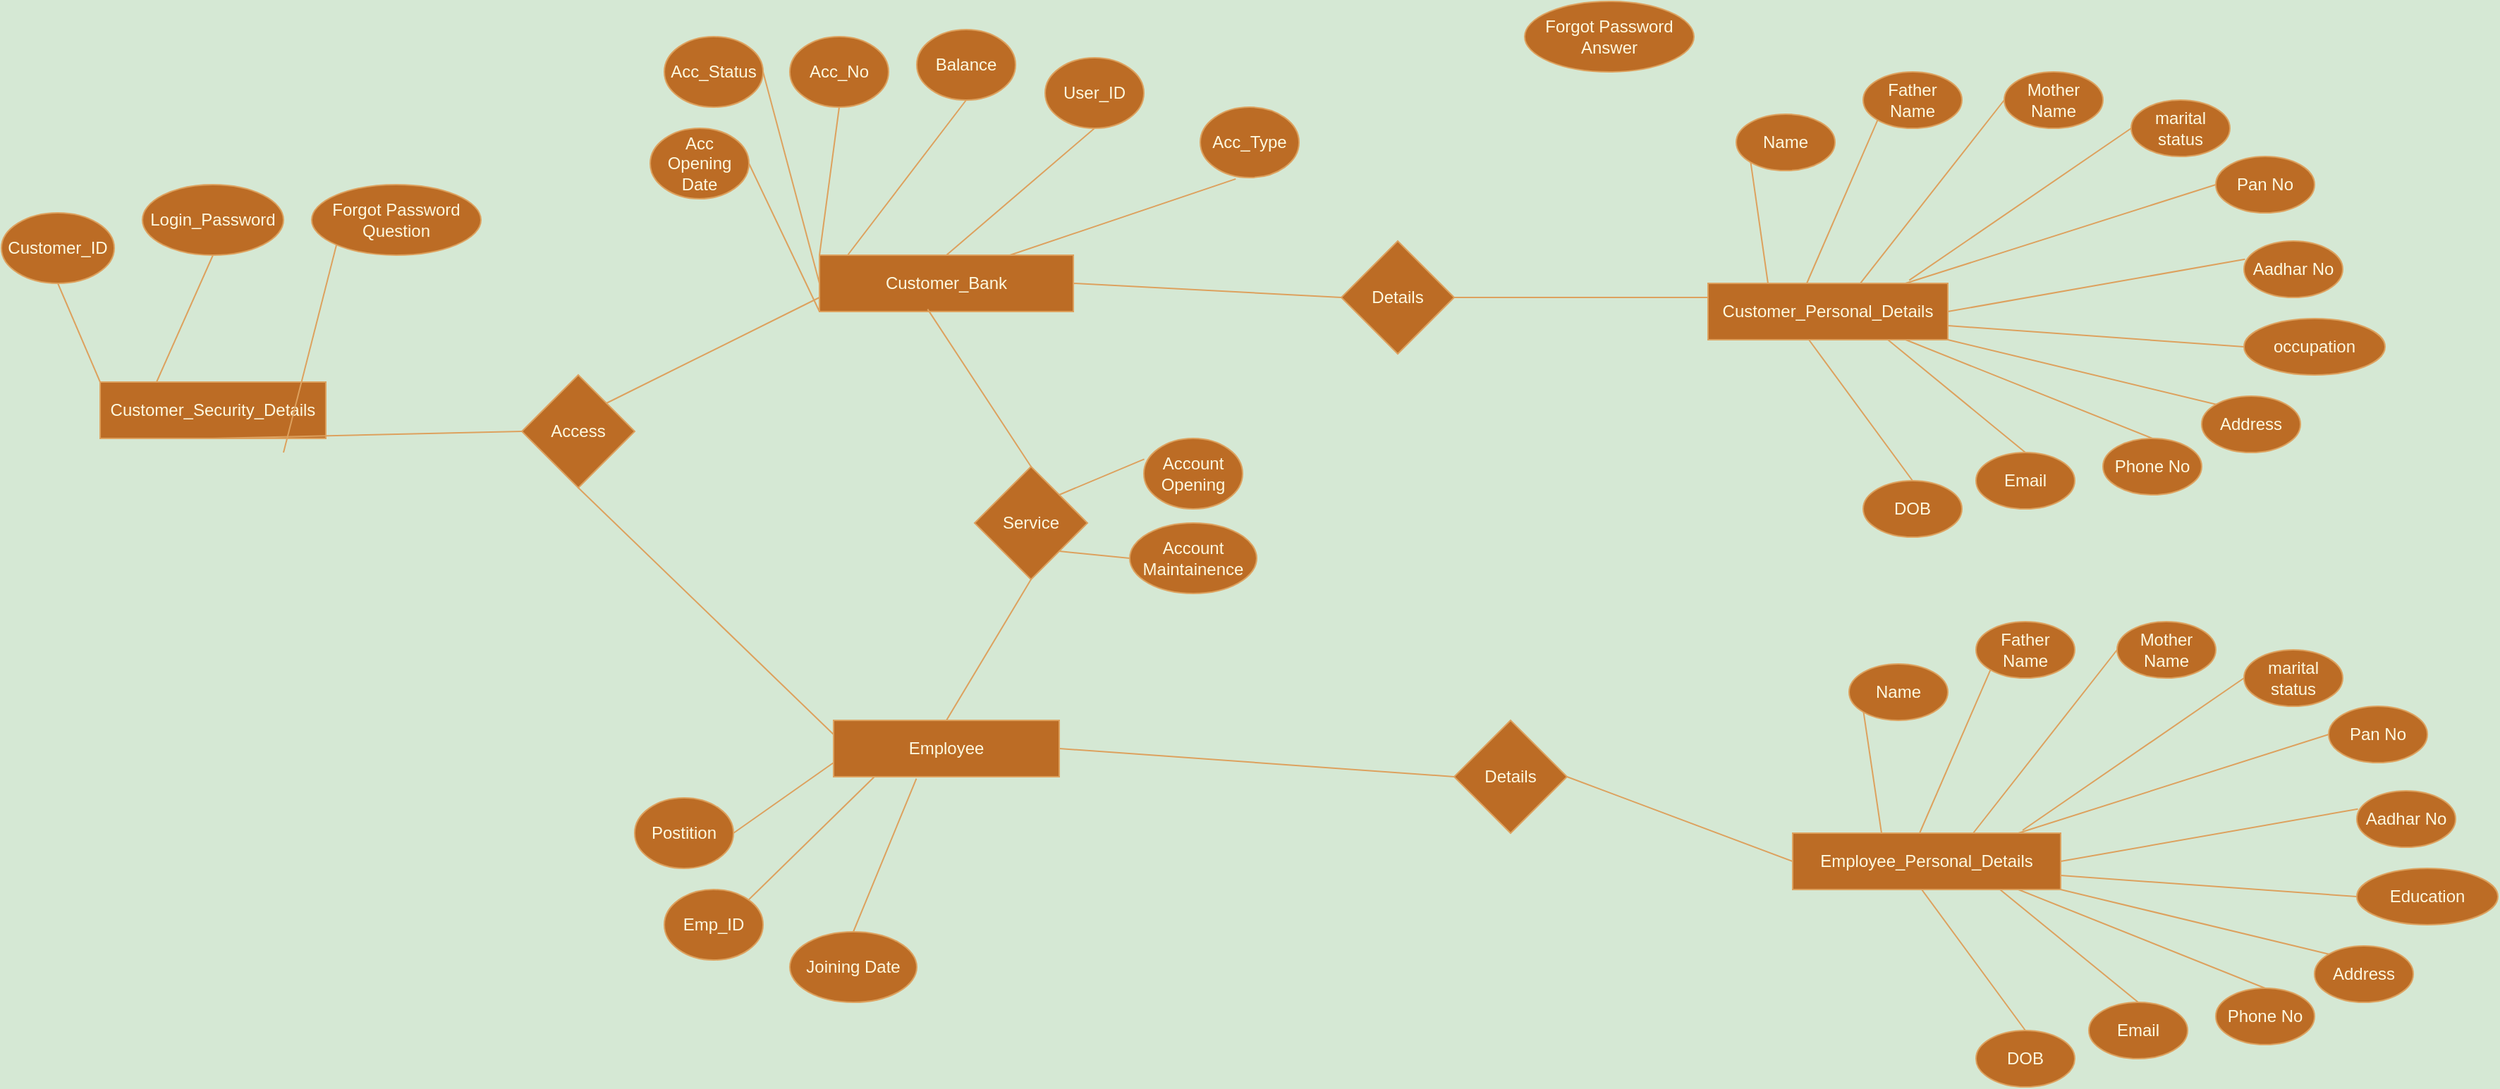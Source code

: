 <mxfile version="27.0.9">
  <diagram name="Page-1" id="sn6DJlkJc5EVumjyPLRW">
    <mxGraphModel dx="2912" dy="1084" grid="1" gridSize="10" guides="1" tooltips="1" connect="1" arrows="1" fold="1" page="1" pageScale="1" pageWidth="850" pageHeight="1100" background="#D5E8D4" math="0" shadow="0">
      <root>
        <mxCell id="0" />
        <mxCell id="1" parent="0" />
        <mxCell id="ZoZdUlyOZkNPBXaQTwTG-1" value="Customer_Bank" style="rounded=0;whiteSpace=wrap;html=1;fontSize=12;fillColor=#BC6C25;strokeColor=#DDA15E;labelBackgroundColor=none;fontColor=#FEFAE0;" parent="1" vertex="1">
          <mxGeometry x="60" y="360" width="180" height="40" as="geometry" />
        </mxCell>
        <mxCell id="ZoZdUlyOZkNPBXaQTwTG-2" value="Customer_Personal_Details" style="rounded=0;whiteSpace=wrap;html=1;fontSize=12;fillColor=#BC6C25;strokeColor=#DDA15E;labelBackgroundColor=none;fontColor=#FEFAE0;" parent="1" vertex="1">
          <mxGeometry x="690" y="380" width="170" height="40" as="geometry" />
        </mxCell>
        <mxCell id="ZoZdUlyOZkNPBXaQTwTG-3" value="Employee" style="rounded=0;whiteSpace=wrap;html=1;fontSize=12;fillColor=#BC6C25;strokeColor=#DDA15E;labelBackgroundColor=none;fontColor=#FEFAE0;" parent="1" vertex="1">
          <mxGeometry x="70" y="690" width="160" height="40" as="geometry" />
        </mxCell>
        <mxCell id="ZoZdUlyOZkNPBXaQTwTG-4" value="Employee_Personal_Details" style="rounded=0;whiteSpace=wrap;html=1;fontSize=12;fillColor=#BC6C25;strokeColor=#DDA15E;labelBackgroundColor=none;fontColor=#FEFAE0;" parent="1" vertex="1">
          <mxGeometry x="750" y="770" width="190" height="40" as="geometry" />
        </mxCell>
        <mxCell id="MGR4saQOaBrWju6GWBrJ-1" style="edgeStyle=orthogonalEdgeStyle;rounded=0;orthogonalLoop=1;jettySize=auto;html=1;exitX=0.5;exitY=1;exitDx=0;exitDy=0;fontSize=12;fillColor=#BC6C25;strokeColor=#DDA15E;labelBackgroundColor=none;fontColor=default;" parent="1" source="ZoZdUlyOZkNPBXaQTwTG-2" target="ZoZdUlyOZkNPBXaQTwTG-2" edge="1">
          <mxGeometry relative="1" as="geometry" />
        </mxCell>
        <mxCell id="MGR4saQOaBrWju6GWBrJ-2" value="Customer_Security_Details" style="rounded=0;whiteSpace=wrap;html=1;fontSize=12;fillColor=#BC6C25;strokeColor=#DDA15E;labelBackgroundColor=none;fontColor=#FEFAE0;" parent="1" vertex="1">
          <mxGeometry x="-450" y="450" width="160" height="40" as="geometry" />
        </mxCell>
        <mxCell id="MGR4saQOaBrWju6GWBrJ-4" value="Acc_No" style="ellipse;whiteSpace=wrap;html=1;fontSize=12;fillColor=#BC6C25;strokeColor=#DDA15E;labelBackgroundColor=none;fontColor=#FEFAE0;" parent="1" vertex="1">
          <mxGeometry x="39" y="205" width="70" height="50" as="geometry" />
        </mxCell>
        <mxCell id="MGR4saQOaBrWju6GWBrJ-5" value="Balance" style="ellipse;whiteSpace=wrap;html=1;fontSize=12;fillColor=#BC6C25;strokeColor=#DDA15E;labelBackgroundColor=none;fontColor=#FEFAE0;" parent="1" vertex="1">
          <mxGeometry x="129" y="200" width="70" height="50" as="geometry" />
        </mxCell>
        <mxCell id="MGR4saQOaBrWju6GWBrJ-6" value="" style="endArrow=none;html=1;rounded=0;entryX=0.5;entryY=1;entryDx=0;entryDy=0;exitX=0;exitY=0;exitDx=0;exitDy=0;fontSize=12;fillColor=#BC6C25;strokeColor=#DDA15E;labelBackgroundColor=none;fontColor=default;" parent="1" source="ZoZdUlyOZkNPBXaQTwTG-1" target="MGR4saQOaBrWju6GWBrJ-4" edge="1">
          <mxGeometry width="50" height="50" relative="1" as="geometry">
            <mxPoint x="-30" y="380" as="sourcePoint" />
            <mxPoint x="20" y="330" as="targetPoint" />
          </mxGeometry>
        </mxCell>
        <mxCell id="MGR4saQOaBrWju6GWBrJ-7" value="" style="endArrow=none;html=1;rounded=0;entryX=0.5;entryY=1;entryDx=0;entryDy=0;exitX=0.111;exitY=0;exitDx=0;exitDy=0;exitPerimeter=0;fontSize=12;fillColor=#BC6C25;strokeColor=#DDA15E;labelBackgroundColor=none;fontColor=default;" parent="1" source="ZoZdUlyOZkNPBXaQTwTG-1" target="MGR4saQOaBrWju6GWBrJ-5" edge="1">
          <mxGeometry width="50" height="50" relative="1" as="geometry">
            <mxPoint x="40" y="340" as="sourcePoint" />
            <mxPoint x="100" y="300" as="targetPoint" />
          </mxGeometry>
        </mxCell>
        <mxCell id="MGR4saQOaBrWju6GWBrJ-8" value="Customer_ID" style="ellipse;whiteSpace=wrap;html=1;fontSize=12;fillColor=#BC6C25;strokeColor=#DDA15E;labelBackgroundColor=none;fontColor=#FEFAE0;" parent="1" vertex="1">
          <mxGeometry x="-520" y="330" width="80" height="50" as="geometry" />
        </mxCell>
        <mxCell id="MGR4saQOaBrWju6GWBrJ-9" value="Login_Password" style="ellipse;whiteSpace=wrap;html=1;fontSize=12;fillColor=#BC6C25;strokeColor=#DDA15E;labelBackgroundColor=none;fontColor=#FEFAE0;" parent="1" vertex="1">
          <mxGeometry x="-420" y="310" width="100" height="50" as="geometry" />
        </mxCell>
        <mxCell id="MGR4saQOaBrWju6GWBrJ-10" value="" style="endArrow=none;html=1;rounded=0;entryX=0.5;entryY=1;entryDx=0;entryDy=0;exitX=0;exitY=0;exitDx=0;exitDy=0;fontSize=12;fillColor=#BC6C25;strokeColor=#DDA15E;labelBackgroundColor=none;fontColor=default;" parent="1" source="MGR4saQOaBrWju6GWBrJ-2" target="MGR4saQOaBrWju6GWBrJ-8" edge="1">
          <mxGeometry width="50" height="50" relative="1" as="geometry">
            <mxPoint x="-380" y="480" as="sourcePoint" />
            <mxPoint x="-330" y="430" as="targetPoint" />
          </mxGeometry>
        </mxCell>
        <mxCell id="MGR4saQOaBrWju6GWBrJ-11" value="" style="endArrow=none;html=1;rounded=0;entryX=0.5;entryY=1;entryDx=0;entryDy=0;exitX=0.25;exitY=0;exitDx=0;exitDy=0;fontSize=12;fillColor=#BC6C25;strokeColor=#DDA15E;labelBackgroundColor=none;fontColor=default;" parent="1" source="MGR4saQOaBrWju6GWBrJ-2" target="MGR4saQOaBrWju6GWBrJ-9" edge="1">
          <mxGeometry width="50" height="50" relative="1" as="geometry">
            <mxPoint x="-260" y="420" as="sourcePoint" />
            <mxPoint x="-325" y="400" as="targetPoint" />
          </mxGeometry>
        </mxCell>
        <mxCell id="MGR4saQOaBrWju6GWBrJ-12" value="Name" style="ellipse;whiteSpace=wrap;html=1;fontSize=12;fillColor=#BC6C25;strokeColor=#DDA15E;labelBackgroundColor=none;fontColor=#FEFAE0;" parent="1" vertex="1">
          <mxGeometry x="710" y="260" width="70" height="40" as="geometry" />
        </mxCell>
        <mxCell id="MGR4saQOaBrWju6GWBrJ-13" value="Father Name" style="ellipse;whiteSpace=wrap;html=1;fontSize=12;fillColor=#BC6C25;strokeColor=#DDA15E;labelBackgroundColor=none;fontColor=#FEFAE0;" parent="1" vertex="1">
          <mxGeometry x="800" y="230" width="70" height="40" as="geometry" />
        </mxCell>
        <mxCell id="MGR4saQOaBrWju6GWBrJ-14" value="Mother Name" style="ellipse;whiteSpace=wrap;html=1;fontSize=12;fillColor=#BC6C25;strokeColor=#DDA15E;labelBackgroundColor=none;fontColor=#FEFAE0;" parent="1" vertex="1">
          <mxGeometry x="900" y="230" width="70" height="40" as="geometry" />
        </mxCell>
        <mxCell id="MGR4saQOaBrWju6GWBrJ-15" value="Pan No" style="ellipse;whiteSpace=wrap;html=1;fontSize=12;fillColor=#BC6C25;strokeColor=#DDA15E;labelBackgroundColor=none;fontColor=#FEFAE0;" parent="1" vertex="1">
          <mxGeometry x="1050" y="290" width="70" height="40" as="geometry" />
        </mxCell>
        <mxCell id="MGR4saQOaBrWju6GWBrJ-16" value="Aadhar No" style="ellipse;whiteSpace=wrap;html=1;fontSize=12;fillColor=#BC6C25;strokeColor=#DDA15E;labelBackgroundColor=none;fontColor=#FEFAE0;" parent="1" vertex="1">
          <mxGeometry x="1070" y="350" width="70" height="40" as="geometry" />
        </mxCell>
        <mxCell id="MGR4saQOaBrWju6GWBrJ-17" value="Phone No" style="ellipse;whiteSpace=wrap;html=1;fontSize=12;fillColor=#BC6C25;strokeColor=#DDA15E;labelBackgroundColor=none;fontColor=#FEFAE0;" parent="1" vertex="1">
          <mxGeometry x="970" y="490" width="70" height="40" as="geometry" />
        </mxCell>
        <mxCell id="MGR4saQOaBrWju6GWBrJ-18" value="Forgot Password Question" style="ellipse;whiteSpace=wrap;html=1;fontSize=12;fillColor=#BC6C25;strokeColor=#DDA15E;labelBackgroundColor=none;fontColor=#FEFAE0;" parent="1" vertex="1">
          <mxGeometry x="-300" y="310" width="120" height="50" as="geometry" />
        </mxCell>
        <mxCell id="MGR4saQOaBrWju6GWBrJ-19" value="Forgot Password Answer" style="ellipse;whiteSpace=wrap;html=1;fontSize=12;fillColor=#BC6C25;strokeColor=#DDA15E;labelBackgroundColor=none;fontColor=#FEFAE0;" parent="1" vertex="1">
          <mxGeometry x="560" y="180" width="120" height="50" as="geometry" />
        </mxCell>
        <mxCell id="MGR4saQOaBrWju6GWBrJ-20" value="" style="endArrow=none;html=1;rounded=0;entryX=0;entryY=1;entryDx=0;entryDy=0;fontSize=12;fillColor=#BC6C25;strokeColor=#DDA15E;labelBackgroundColor=none;fontColor=default;" parent="1" target="MGR4saQOaBrWju6GWBrJ-18" edge="1">
          <mxGeometry width="50" height="50" relative="1" as="geometry">
            <mxPoint x="-320" y="500" as="sourcePoint" />
            <mxPoint x="-220" y="510" as="targetPoint" />
          </mxGeometry>
        </mxCell>
        <mxCell id="MGR4saQOaBrWju6GWBrJ-21" value="" style="endArrow=none;html=1;rounded=0;fontSize=12;fillColor=#BC6C25;strokeColor=#DDA15E;labelBackgroundColor=none;fontColor=default;exitX=1;exitY=0;exitDx=0;exitDy=0;" parent="1" source="MGR4saQOaBrWju6GWBrJ-104" edge="1">
          <mxGeometry width="50" height="50" relative="1" as="geometry">
            <mxPoint x="-130" y="440" as="sourcePoint" />
            <mxPoint x="60" y="390" as="targetPoint" />
          </mxGeometry>
        </mxCell>
        <mxCell id="MGR4saQOaBrWju6GWBrJ-22" value="Email" style="ellipse;whiteSpace=wrap;html=1;fontSize=12;fillColor=#BC6C25;strokeColor=#DDA15E;labelBackgroundColor=none;fontColor=#FEFAE0;" parent="1" vertex="1">
          <mxGeometry x="880" y="500" width="70" height="40" as="geometry" />
        </mxCell>
        <mxCell id="MGR4saQOaBrWju6GWBrJ-23" value="DOB" style="ellipse;whiteSpace=wrap;html=1;fontSize=12;fillColor=#BC6C25;strokeColor=#DDA15E;labelBackgroundColor=none;fontColor=#FEFAE0;" parent="1" vertex="1">
          <mxGeometry x="800" y="520" width="70" height="40" as="geometry" />
        </mxCell>
        <mxCell id="MGR4saQOaBrWju6GWBrJ-24" value="User_ID" style="ellipse;whiteSpace=wrap;html=1;fontSize=12;fillColor=#BC6C25;strokeColor=#DDA15E;labelBackgroundColor=none;fontColor=#FEFAE0;" parent="1" vertex="1">
          <mxGeometry x="220" y="220" width="70" height="50" as="geometry" />
        </mxCell>
        <mxCell id="MGR4saQOaBrWju6GWBrJ-25" value="" style="endArrow=none;html=1;rounded=0;exitX=0.5;exitY=0;exitDx=0;exitDy=0;exitPerimeter=0;entryX=0.5;entryY=1;entryDx=0;entryDy=0;fontSize=12;fillColor=#BC6C25;strokeColor=#DDA15E;labelBackgroundColor=none;fontColor=default;" parent="1" source="ZoZdUlyOZkNPBXaQTwTG-1" target="MGR4saQOaBrWju6GWBrJ-24" edge="1">
          <mxGeometry width="50" height="50" relative="1" as="geometry">
            <mxPoint x="160" y="350" as="sourcePoint" />
            <mxPoint x="210" y="300" as="targetPoint" />
          </mxGeometry>
        </mxCell>
        <mxCell id="MGR4saQOaBrWju6GWBrJ-26" value="Acc_Type" style="ellipse;whiteSpace=wrap;html=1;fontSize=12;fillColor=#BC6C25;strokeColor=#DDA15E;labelBackgroundColor=none;fontColor=#FEFAE0;" parent="1" vertex="1">
          <mxGeometry x="330" y="255" width="70" height="50" as="geometry" />
        </mxCell>
        <mxCell id="MGR4saQOaBrWju6GWBrJ-27" value="Address" style="ellipse;whiteSpace=wrap;html=1;fontSize=12;fillColor=#BC6C25;strokeColor=#DDA15E;labelBackgroundColor=none;fontColor=#FEFAE0;" parent="1" vertex="1">
          <mxGeometry x="1040" y="460" width="70" height="40" as="geometry" />
        </mxCell>
        <mxCell id="MGR4saQOaBrWju6GWBrJ-29" value="Acc_Status" style="ellipse;whiteSpace=wrap;html=1;fontSize=12;fillColor=#BC6C25;strokeColor=#DDA15E;labelBackgroundColor=none;fontColor=#FEFAE0;" parent="1" vertex="1">
          <mxGeometry x="-50" y="205" width="70" height="50" as="geometry" />
        </mxCell>
        <mxCell id="MGR4saQOaBrWju6GWBrJ-30" value="Acc Opening Date" style="ellipse;whiteSpace=wrap;html=1;fontSize=12;fillColor=#BC6C25;strokeColor=#DDA15E;labelBackgroundColor=none;fontColor=#FEFAE0;" parent="1" vertex="1">
          <mxGeometry x="-60" y="270" width="70" height="50" as="geometry" />
        </mxCell>
        <mxCell id="MGR4saQOaBrWju6GWBrJ-31" value="" style="endArrow=none;html=1;rounded=0;entryX=1;entryY=0.5;entryDx=0;entryDy=0;exitX=0;exitY=0.5;exitDx=0;exitDy=0;fontSize=12;fillColor=#BC6C25;strokeColor=#DDA15E;labelBackgroundColor=none;fontColor=default;" parent="1" source="ZoZdUlyOZkNPBXaQTwTG-1" target="MGR4saQOaBrWju6GWBrJ-29" edge="1">
          <mxGeometry width="50" height="50" relative="1" as="geometry">
            <mxPoint x="50" y="470" as="sourcePoint" />
            <mxPoint x="100" y="420" as="targetPoint" />
          </mxGeometry>
        </mxCell>
        <mxCell id="MGR4saQOaBrWju6GWBrJ-32" value="" style="endArrow=none;html=1;rounded=0;exitX=0;exitY=1;exitDx=0;exitDy=0;entryX=1;entryY=0.5;entryDx=0;entryDy=0;fontSize=12;fillColor=#BC6C25;strokeColor=#DDA15E;labelBackgroundColor=none;fontColor=default;" parent="1" source="ZoZdUlyOZkNPBXaQTwTG-1" target="MGR4saQOaBrWju6GWBrJ-30" edge="1">
          <mxGeometry width="50" height="50" relative="1" as="geometry">
            <mxPoint x="70" y="390" as="sourcePoint" />
            <mxPoint x="60" y="455" as="targetPoint" />
          </mxGeometry>
        </mxCell>
        <mxCell id="MGR4saQOaBrWju6GWBrJ-33" value="" style="endArrow=none;html=1;rounded=0;exitX=0.359;exitY=1.019;exitDx=0;exitDy=0;entryX=0.75;entryY=0;entryDx=0;entryDy=0;exitPerimeter=0;fontSize=12;fillColor=#BC6C25;strokeColor=#DDA15E;labelBackgroundColor=none;fontColor=default;" parent="1" source="MGR4saQOaBrWju6GWBrJ-26" target="ZoZdUlyOZkNPBXaQTwTG-1" edge="1">
          <mxGeometry width="50" height="50" relative="1" as="geometry">
            <mxPoint x="290" y="315" as="sourcePoint" />
            <mxPoint x="250" y="370" as="targetPoint" />
          </mxGeometry>
        </mxCell>
        <mxCell id="MGR4saQOaBrWju6GWBrJ-42" value="" style="endArrow=none;html=1;rounded=0;entryX=0;entryY=1;entryDx=0;entryDy=0;exitX=0.25;exitY=0;exitDx=0;exitDy=0;fontSize=12;fillColor=#BC6C25;strokeColor=#DDA15E;labelBackgroundColor=none;fontColor=default;" parent="1" source="ZoZdUlyOZkNPBXaQTwTG-2" target="MGR4saQOaBrWju6GWBrJ-12" edge="1">
          <mxGeometry width="50" height="50" relative="1" as="geometry">
            <mxPoint x="580" y="390" as="sourcePoint" />
            <mxPoint x="630" y="340" as="targetPoint" />
          </mxGeometry>
        </mxCell>
        <mxCell id="MGR4saQOaBrWju6GWBrJ-43" value="" style="endArrow=none;html=1;rounded=0;entryX=0;entryY=1;entryDx=0;entryDy=0;fontSize=12;fillColor=#BC6C25;strokeColor=#DDA15E;labelBackgroundColor=none;fontColor=default;" parent="1" target="MGR4saQOaBrWju6GWBrJ-13" edge="1">
          <mxGeometry width="50" height="50" relative="1" as="geometry">
            <mxPoint x="760" y="380" as="sourcePoint" />
            <mxPoint x="791" y="304" as="targetPoint" />
          </mxGeometry>
        </mxCell>
        <mxCell id="MGR4saQOaBrWju6GWBrJ-44" value="" style="endArrow=none;html=1;rounded=0;entryX=0;entryY=0.5;entryDx=0;entryDy=0;exitX=0.636;exitY=-0.006;exitDx=0;exitDy=0;exitPerimeter=0;fontSize=12;fillColor=#BC6C25;strokeColor=#DDA15E;labelBackgroundColor=none;fontColor=default;" parent="1" source="ZoZdUlyOZkNPBXaQTwTG-2" target="MGR4saQOaBrWju6GWBrJ-14" edge="1">
          <mxGeometry width="50" height="50" relative="1" as="geometry">
            <mxPoint x="820" y="360" as="sourcePoint" />
            <mxPoint x="871" y="294" as="targetPoint" />
          </mxGeometry>
        </mxCell>
        <mxCell id="MGR4saQOaBrWju6GWBrJ-45" value="" style="endArrow=none;html=1;rounded=0;entryX=0;entryY=0.5;entryDx=0;entryDy=0;fontSize=12;fillColor=#BC6C25;strokeColor=#DDA15E;labelBackgroundColor=none;fontColor=default;" parent="1" target="MGR4saQOaBrWju6GWBrJ-15" edge="1">
          <mxGeometry width="50" height="50" relative="1" as="geometry">
            <mxPoint x="830" y="380" as="sourcePoint" />
            <mxPoint x="940" y="300" as="targetPoint" />
          </mxGeometry>
        </mxCell>
        <mxCell id="MGR4saQOaBrWju6GWBrJ-46" value="" style="endArrow=none;html=1;rounded=0;entryX=0.011;entryY=0.322;entryDx=0;entryDy=0;entryPerimeter=0;exitX=1;exitY=0.5;exitDx=0;exitDy=0;fontSize=12;fillColor=#BC6C25;strokeColor=#DDA15E;labelBackgroundColor=none;fontColor=default;" parent="1" source="ZoZdUlyOZkNPBXaQTwTG-2" target="MGR4saQOaBrWju6GWBrJ-16" edge="1">
          <mxGeometry width="50" height="50" relative="1" as="geometry">
            <mxPoint x="840" y="390" as="sourcePoint" />
            <mxPoint x="990" y="360" as="targetPoint" />
          </mxGeometry>
        </mxCell>
        <mxCell id="MGR4saQOaBrWju6GWBrJ-47" value="" style="endArrow=none;html=1;rounded=0;entryX=0;entryY=0;entryDx=0;entryDy=0;exitX=1;exitY=1;exitDx=0;exitDy=0;fontSize=12;fillColor=#BC6C25;strokeColor=#DDA15E;labelBackgroundColor=none;fontColor=default;" parent="1" source="ZoZdUlyOZkNPBXaQTwTG-2" target="MGR4saQOaBrWju6GWBrJ-27" edge="1">
          <mxGeometry width="50" height="50" relative="1" as="geometry">
            <mxPoint x="870" y="410" as="sourcePoint" />
            <mxPoint x="1001" y="423" as="targetPoint" />
          </mxGeometry>
        </mxCell>
        <mxCell id="MGR4saQOaBrWju6GWBrJ-48" value="" style="endArrow=none;html=1;rounded=0;entryX=0.5;entryY=0;entryDx=0;entryDy=0;exitX=0.824;exitY=1;exitDx=0;exitDy=0;exitPerimeter=0;fontSize=12;fillColor=#BC6C25;strokeColor=#DDA15E;labelBackgroundColor=none;fontColor=default;" parent="1" source="ZoZdUlyOZkNPBXaQTwTG-2" target="MGR4saQOaBrWju6GWBrJ-17" edge="1">
          <mxGeometry width="50" height="50" relative="1" as="geometry">
            <mxPoint x="870" y="430" as="sourcePoint" />
            <mxPoint x="991" y="476" as="targetPoint" />
          </mxGeometry>
        </mxCell>
        <mxCell id="MGR4saQOaBrWju6GWBrJ-49" value="" style="endArrow=none;html=1;rounded=0;entryX=0.5;entryY=0;entryDx=0;entryDy=0;exitX=0.75;exitY=1;exitDx=0;exitDy=0;fontSize=12;fillColor=#BC6C25;strokeColor=#DDA15E;labelBackgroundColor=none;fontColor=default;" parent="1" source="ZoZdUlyOZkNPBXaQTwTG-2" target="MGR4saQOaBrWju6GWBrJ-22" edge="1">
          <mxGeometry width="50" height="50" relative="1" as="geometry">
            <mxPoint x="840" y="430" as="sourcePoint" />
            <mxPoint x="925" y="490" as="targetPoint" />
          </mxGeometry>
        </mxCell>
        <mxCell id="MGR4saQOaBrWju6GWBrJ-50" value="" style="endArrow=none;html=1;rounded=0;entryX=0.5;entryY=0;entryDx=0;entryDy=0;exitX=0.75;exitY=1;exitDx=0;exitDy=0;fontSize=12;fillColor=#BC6C25;strokeColor=#DDA15E;labelBackgroundColor=none;fontColor=default;" parent="1" target="MGR4saQOaBrWju6GWBrJ-23" edge="1">
          <mxGeometry width="50" height="50" relative="1" as="geometry">
            <mxPoint x="761.5" y="420" as="sourcePoint" />
            <mxPoint x="768.5" y="480" as="targetPoint" />
          </mxGeometry>
        </mxCell>
        <mxCell id="MGR4saQOaBrWju6GWBrJ-51" value="marital status" style="ellipse;whiteSpace=wrap;html=1;fontSize=12;fillColor=#BC6C25;strokeColor=#DDA15E;labelBackgroundColor=none;fontColor=#FEFAE0;" parent="1" vertex="1">
          <mxGeometry x="990" y="250" width="70" height="40" as="geometry" />
        </mxCell>
        <mxCell id="MGR4saQOaBrWju6GWBrJ-52" value="" style="endArrow=none;html=1;rounded=0;entryX=0;entryY=0.5;entryDx=0;entryDy=0;exitX=0.839;exitY=-0.054;exitDx=0;exitDy=0;exitPerimeter=0;fontSize=12;fillColor=#BC6C25;strokeColor=#DDA15E;labelBackgroundColor=none;fontColor=default;" parent="1" source="ZoZdUlyOZkNPBXaQTwTG-2" target="MGR4saQOaBrWju6GWBrJ-51" edge="1">
          <mxGeometry width="50" height="50" relative="1" as="geometry">
            <mxPoint x="808" y="390" as="sourcePoint" />
            <mxPoint x="880" y="310" as="targetPoint" />
          </mxGeometry>
        </mxCell>
        <mxCell id="MGR4saQOaBrWju6GWBrJ-53" value="occupation" style="ellipse;whiteSpace=wrap;html=1;fontSize=12;fillColor=#BC6C25;strokeColor=#DDA15E;labelBackgroundColor=none;fontColor=#FEFAE0;" parent="1" vertex="1">
          <mxGeometry x="1070" y="405" width="100" height="40" as="geometry" />
        </mxCell>
        <mxCell id="MGR4saQOaBrWju6GWBrJ-54" value="" style="endArrow=none;html=1;rounded=0;exitX=0;exitY=0.5;exitDx=0;exitDy=0;entryX=1;entryY=0.75;entryDx=0;entryDy=0;fontSize=12;fillColor=#BC6C25;strokeColor=#DDA15E;labelBackgroundColor=none;fontColor=default;" parent="1" source="MGR4saQOaBrWju6GWBrJ-53" target="ZoZdUlyOZkNPBXaQTwTG-2" edge="1">
          <mxGeometry width="50" height="50" relative="1" as="geometry">
            <mxPoint x="770" y="420" as="sourcePoint" />
            <mxPoint x="820" y="370" as="targetPoint" />
          </mxGeometry>
        </mxCell>
        <mxCell id="MGR4saQOaBrWju6GWBrJ-59" style="edgeStyle=orthogonalEdgeStyle;rounded=0;orthogonalLoop=1;jettySize=auto;html=1;exitX=0.5;exitY=1;exitDx=0;exitDy=0;fontSize=12;fillColor=#BC6C25;strokeColor=#DDA15E;labelBackgroundColor=none;fontColor=default;" parent="1" edge="1">
          <mxGeometry relative="1" as="geometry">
            <mxPoint x="855" y="810" as="sourcePoint" />
            <mxPoint x="855" y="810" as="targetPoint" />
          </mxGeometry>
        </mxCell>
        <mxCell id="MGR4saQOaBrWju6GWBrJ-60" value="Name" style="ellipse;whiteSpace=wrap;html=1;fontSize=12;fillColor=#BC6C25;strokeColor=#DDA15E;labelBackgroundColor=none;fontColor=#FEFAE0;" parent="1" vertex="1">
          <mxGeometry x="790" y="650" width="70" height="40" as="geometry" />
        </mxCell>
        <mxCell id="MGR4saQOaBrWju6GWBrJ-61" value="Father Name" style="ellipse;whiteSpace=wrap;html=1;fontSize=12;fillColor=#BC6C25;strokeColor=#DDA15E;labelBackgroundColor=none;fontColor=#FEFAE0;" parent="1" vertex="1">
          <mxGeometry x="880" y="620" width="70" height="40" as="geometry" />
        </mxCell>
        <mxCell id="MGR4saQOaBrWju6GWBrJ-62" value="Mother Name" style="ellipse;whiteSpace=wrap;html=1;fontSize=12;fillColor=#BC6C25;strokeColor=#DDA15E;labelBackgroundColor=none;fontColor=#FEFAE0;" parent="1" vertex="1">
          <mxGeometry x="980" y="620" width="70" height="40" as="geometry" />
        </mxCell>
        <mxCell id="MGR4saQOaBrWju6GWBrJ-63" value="Pan No" style="ellipse;whiteSpace=wrap;html=1;fontSize=12;fillColor=#BC6C25;strokeColor=#DDA15E;labelBackgroundColor=none;fontColor=#FEFAE0;" parent="1" vertex="1">
          <mxGeometry x="1130" y="680" width="70" height="40" as="geometry" />
        </mxCell>
        <mxCell id="MGR4saQOaBrWju6GWBrJ-64" value="Aadhar No" style="ellipse;whiteSpace=wrap;html=1;fontSize=12;fillColor=#BC6C25;strokeColor=#DDA15E;labelBackgroundColor=none;fontColor=#FEFAE0;" parent="1" vertex="1">
          <mxGeometry x="1150" y="740" width="70" height="40" as="geometry" />
        </mxCell>
        <mxCell id="MGR4saQOaBrWju6GWBrJ-65" value="Phone No" style="ellipse;whiteSpace=wrap;html=1;fontSize=12;fillColor=#BC6C25;strokeColor=#DDA15E;labelBackgroundColor=none;fontColor=#FEFAE0;" parent="1" vertex="1">
          <mxGeometry x="1050" y="880" width="70" height="40" as="geometry" />
        </mxCell>
        <mxCell id="MGR4saQOaBrWju6GWBrJ-66" value="Email" style="ellipse;whiteSpace=wrap;html=1;fontSize=12;fillColor=#BC6C25;strokeColor=#DDA15E;labelBackgroundColor=none;fontColor=#FEFAE0;" parent="1" vertex="1">
          <mxGeometry x="960" y="890" width="70" height="40" as="geometry" />
        </mxCell>
        <mxCell id="MGR4saQOaBrWju6GWBrJ-67" value="DOB" style="ellipse;whiteSpace=wrap;html=1;fontSize=12;fillColor=#BC6C25;strokeColor=#DDA15E;labelBackgroundColor=none;fontColor=#FEFAE0;" parent="1" vertex="1">
          <mxGeometry x="880" y="910" width="70" height="40" as="geometry" />
        </mxCell>
        <mxCell id="MGR4saQOaBrWju6GWBrJ-68" value="Address" style="ellipse;whiteSpace=wrap;html=1;fontSize=12;fillColor=#BC6C25;strokeColor=#DDA15E;labelBackgroundColor=none;fontColor=#FEFAE0;" parent="1" vertex="1">
          <mxGeometry x="1120" y="850" width="70" height="40" as="geometry" />
        </mxCell>
        <mxCell id="MGR4saQOaBrWju6GWBrJ-69" value="" style="endArrow=none;html=1;rounded=0;entryX=0;entryY=1;entryDx=0;entryDy=0;exitX=0.25;exitY=0;exitDx=0;exitDy=0;fontSize=12;fillColor=#BC6C25;strokeColor=#DDA15E;labelBackgroundColor=none;fontColor=default;" parent="1" target="MGR4saQOaBrWju6GWBrJ-60" edge="1">
          <mxGeometry width="50" height="50" relative="1" as="geometry">
            <mxPoint x="813" y="770" as="sourcePoint" />
            <mxPoint x="710" y="730" as="targetPoint" />
          </mxGeometry>
        </mxCell>
        <mxCell id="MGR4saQOaBrWju6GWBrJ-70" value="" style="endArrow=none;html=1;rounded=0;entryX=0;entryY=1;entryDx=0;entryDy=0;fontSize=12;fillColor=#BC6C25;strokeColor=#DDA15E;labelBackgroundColor=none;fontColor=default;" parent="1" target="MGR4saQOaBrWju6GWBrJ-61" edge="1">
          <mxGeometry width="50" height="50" relative="1" as="geometry">
            <mxPoint x="840" y="770" as="sourcePoint" />
            <mxPoint x="871" y="694" as="targetPoint" />
          </mxGeometry>
        </mxCell>
        <mxCell id="MGR4saQOaBrWju6GWBrJ-71" value="" style="endArrow=none;html=1;rounded=0;entryX=0;entryY=0.5;entryDx=0;entryDy=0;exitX=0.636;exitY=-0.006;exitDx=0;exitDy=0;exitPerimeter=0;fontSize=12;fillColor=#BC6C25;strokeColor=#DDA15E;labelBackgroundColor=none;fontColor=default;" parent="1" target="MGR4saQOaBrWju6GWBrJ-62" edge="1">
          <mxGeometry width="50" height="50" relative="1" as="geometry">
            <mxPoint x="878" y="770" as="sourcePoint" />
            <mxPoint x="951" y="684" as="targetPoint" />
          </mxGeometry>
        </mxCell>
        <mxCell id="MGR4saQOaBrWju6GWBrJ-72" value="" style="endArrow=none;html=1;rounded=0;entryX=0;entryY=0.5;entryDx=0;entryDy=0;fontSize=12;fillColor=#BC6C25;strokeColor=#DDA15E;labelBackgroundColor=none;fontColor=default;" parent="1" target="MGR4saQOaBrWju6GWBrJ-63" edge="1">
          <mxGeometry width="50" height="50" relative="1" as="geometry">
            <mxPoint x="910" y="770" as="sourcePoint" />
            <mxPoint x="1020" y="690" as="targetPoint" />
          </mxGeometry>
        </mxCell>
        <mxCell id="MGR4saQOaBrWju6GWBrJ-73" value="" style="endArrow=none;html=1;rounded=0;entryX=0.011;entryY=0.322;entryDx=0;entryDy=0;entryPerimeter=0;exitX=1;exitY=0.5;exitDx=0;exitDy=0;fontSize=12;fillColor=#BC6C25;strokeColor=#DDA15E;labelBackgroundColor=none;fontColor=default;" parent="1" target="MGR4saQOaBrWju6GWBrJ-64" edge="1">
          <mxGeometry width="50" height="50" relative="1" as="geometry">
            <mxPoint x="940" y="790" as="sourcePoint" />
            <mxPoint x="1070" y="750" as="targetPoint" />
          </mxGeometry>
        </mxCell>
        <mxCell id="MGR4saQOaBrWju6GWBrJ-74" value="" style="endArrow=none;html=1;rounded=0;entryX=0;entryY=0;entryDx=0;entryDy=0;exitX=1;exitY=1;exitDx=0;exitDy=0;fontSize=12;fillColor=#BC6C25;strokeColor=#DDA15E;labelBackgroundColor=none;fontColor=default;" parent="1" target="MGR4saQOaBrWju6GWBrJ-68" edge="1">
          <mxGeometry width="50" height="50" relative="1" as="geometry">
            <mxPoint x="940" y="810" as="sourcePoint" />
            <mxPoint x="1081" y="813" as="targetPoint" />
          </mxGeometry>
        </mxCell>
        <mxCell id="MGR4saQOaBrWju6GWBrJ-75" value="" style="endArrow=none;html=1;rounded=0;entryX=0.5;entryY=0;entryDx=0;entryDy=0;exitX=0.824;exitY=1;exitDx=0;exitDy=0;exitPerimeter=0;fontSize=12;fillColor=#BC6C25;strokeColor=#DDA15E;labelBackgroundColor=none;fontColor=default;" parent="1" target="MGR4saQOaBrWju6GWBrJ-65" edge="1">
          <mxGeometry width="50" height="50" relative="1" as="geometry">
            <mxPoint x="910" y="810" as="sourcePoint" />
            <mxPoint x="1071" y="866" as="targetPoint" />
          </mxGeometry>
        </mxCell>
        <mxCell id="MGR4saQOaBrWju6GWBrJ-76" value="" style="endArrow=none;html=1;rounded=0;entryX=0.5;entryY=0;entryDx=0;entryDy=0;exitX=0.75;exitY=1;exitDx=0;exitDy=0;fontSize=12;fillColor=#BC6C25;strokeColor=#DDA15E;labelBackgroundColor=none;fontColor=default;" parent="1" target="MGR4saQOaBrWju6GWBrJ-66" edge="1">
          <mxGeometry width="50" height="50" relative="1" as="geometry">
            <mxPoint x="897" y="810" as="sourcePoint" />
            <mxPoint x="1005" y="880" as="targetPoint" />
          </mxGeometry>
        </mxCell>
        <mxCell id="MGR4saQOaBrWju6GWBrJ-77" value="" style="endArrow=none;html=1;rounded=0;entryX=0.5;entryY=0;entryDx=0;entryDy=0;exitX=0.75;exitY=1;exitDx=0;exitDy=0;fontSize=12;fillColor=#BC6C25;strokeColor=#DDA15E;labelBackgroundColor=none;fontColor=default;" parent="1" target="MGR4saQOaBrWju6GWBrJ-67" edge="1">
          <mxGeometry width="50" height="50" relative="1" as="geometry">
            <mxPoint x="841.5" y="810" as="sourcePoint" />
            <mxPoint x="848.5" y="870" as="targetPoint" />
          </mxGeometry>
        </mxCell>
        <mxCell id="MGR4saQOaBrWju6GWBrJ-78" value="marital status" style="ellipse;whiteSpace=wrap;html=1;fontSize=12;fillColor=#BC6C25;strokeColor=#DDA15E;labelBackgroundColor=none;fontColor=#FEFAE0;" parent="1" vertex="1">
          <mxGeometry x="1070" y="640" width="70" height="40" as="geometry" />
        </mxCell>
        <mxCell id="MGR4saQOaBrWju6GWBrJ-79" value="" style="endArrow=none;html=1;rounded=0;entryX=0;entryY=0.5;entryDx=0;entryDy=0;exitX=0.839;exitY=-0.054;exitDx=0;exitDy=0;exitPerimeter=0;fontSize=12;fillColor=#BC6C25;strokeColor=#DDA15E;labelBackgroundColor=none;fontColor=default;" parent="1" target="MGR4saQOaBrWju6GWBrJ-78" edge="1">
          <mxGeometry width="50" height="50" relative="1" as="geometry">
            <mxPoint x="913" y="768" as="sourcePoint" />
            <mxPoint x="960" y="700" as="targetPoint" />
          </mxGeometry>
        </mxCell>
        <mxCell id="MGR4saQOaBrWju6GWBrJ-80" value="Education" style="ellipse;whiteSpace=wrap;html=1;fontSize=12;fillColor=#BC6C25;strokeColor=#DDA15E;labelBackgroundColor=none;fontColor=#FEFAE0;" parent="1" vertex="1">
          <mxGeometry x="1150" y="795" width="100" height="40" as="geometry" />
        </mxCell>
        <mxCell id="MGR4saQOaBrWju6GWBrJ-81" value="" style="endArrow=none;html=1;rounded=0;exitX=0;exitY=0.5;exitDx=0;exitDy=0;entryX=1;entryY=0.75;entryDx=0;entryDy=0;fontSize=12;fillColor=#BC6C25;strokeColor=#DDA15E;labelBackgroundColor=none;fontColor=default;" parent="1" source="MGR4saQOaBrWju6GWBrJ-80" edge="1">
          <mxGeometry width="50" height="50" relative="1" as="geometry">
            <mxPoint x="850" y="810" as="sourcePoint" />
            <mxPoint x="940" y="800" as="targetPoint" />
          </mxGeometry>
        </mxCell>
        <mxCell id="MGR4saQOaBrWju6GWBrJ-82" value="Emp_ID" style="ellipse;whiteSpace=wrap;html=1;fontSize=12;fillColor=#BC6C25;strokeColor=#DDA15E;labelBackgroundColor=none;fontColor=#FEFAE0;" parent="1" vertex="1">
          <mxGeometry x="-50" y="810" width="70" height="50" as="geometry" />
        </mxCell>
        <mxCell id="MGR4saQOaBrWju6GWBrJ-83" value="Joining Date" style="ellipse;whiteSpace=wrap;html=1;fontSize=12;fillColor=#BC6C25;strokeColor=#DDA15E;labelBackgroundColor=none;fontColor=#FEFAE0;" parent="1" vertex="1">
          <mxGeometry x="39" y="840" width="90" height="50" as="geometry" />
        </mxCell>
        <mxCell id="MGR4saQOaBrWju6GWBrJ-84" value="Postition" style="ellipse;whiteSpace=wrap;html=1;fontSize=12;fillColor=#BC6C25;strokeColor=#DDA15E;labelBackgroundColor=none;fontColor=#FEFAE0;" parent="1" vertex="1">
          <mxGeometry x="-71" y="745" width="70" height="50" as="geometry" />
        </mxCell>
        <mxCell id="MGR4saQOaBrWju6GWBrJ-85" value="" style="endArrow=none;html=1;rounded=0;entryX=0;entryY=0.75;entryDx=0;entryDy=0;exitX=1;exitY=0.5;exitDx=0;exitDy=0;fontSize=12;fillColor=#BC6C25;strokeColor=#DDA15E;labelBackgroundColor=none;fontColor=default;" parent="1" source="MGR4saQOaBrWju6GWBrJ-84" target="ZoZdUlyOZkNPBXaQTwTG-3" edge="1">
          <mxGeometry width="50" height="50" relative="1" as="geometry">
            <mxPoint x="49" y="810" as="sourcePoint" />
            <mxPoint x="99" y="760" as="targetPoint" />
          </mxGeometry>
        </mxCell>
        <mxCell id="MGR4saQOaBrWju6GWBrJ-86" value="" style="endArrow=none;html=1;rounded=0;entryX=0.181;entryY=1;entryDx=0;entryDy=0;exitX=1;exitY=0;exitDx=0;exitDy=0;entryPerimeter=0;fontSize=12;fillColor=#BC6C25;strokeColor=#DDA15E;labelBackgroundColor=none;fontColor=default;" parent="1" source="MGR4saQOaBrWju6GWBrJ-82" target="ZoZdUlyOZkNPBXaQTwTG-3" edge="1">
          <mxGeometry width="50" height="50" relative="1" as="geometry">
            <mxPoint x="9" y="780" as="sourcePoint" />
            <mxPoint x="100" y="730" as="targetPoint" />
          </mxGeometry>
        </mxCell>
        <mxCell id="MGR4saQOaBrWju6GWBrJ-87" value="" style="endArrow=none;html=1;rounded=0;entryX=0.367;entryY=1.034;entryDx=0;entryDy=0;exitX=0.5;exitY=0;exitDx=0;exitDy=0;entryPerimeter=0;fontSize=12;fillColor=#BC6C25;strokeColor=#DDA15E;labelBackgroundColor=none;fontColor=default;" parent="1" source="MGR4saQOaBrWju6GWBrJ-83" target="ZoZdUlyOZkNPBXaQTwTG-3" edge="1">
          <mxGeometry width="50" height="50" relative="1" as="geometry">
            <mxPoint x="20" y="827" as="sourcePoint" />
            <mxPoint x="129" y="740" as="targetPoint" />
          </mxGeometry>
        </mxCell>
        <mxCell id="MGR4saQOaBrWju6GWBrJ-88" value="Service" style="rhombus;whiteSpace=wrap;html=1;rounded=0;fontSize=12;fillColor=#BC6C25;strokeColor=#DDA15E;labelBackgroundColor=none;fontColor=#FEFAE0;" parent="1" vertex="1">
          <mxGeometry x="170" y="510" width="80" height="80" as="geometry" />
        </mxCell>
        <mxCell id="MGR4saQOaBrWju6GWBrJ-91" value="Account Opening" style="ellipse;whiteSpace=wrap;html=1;fontSize=12;fillColor=#BC6C25;strokeColor=#DDA15E;labelBackgroundColor=none;fontColor=#FEFAE0;" parent="1" vertex="1">
          <mxGeometry x="290" y="490" width="70" height="50" as="geometry" />
        </mxCell>
        <mxCell id="MGR4saQOaBrWju6GWBrJ-92" value="Account Maintainence" style="ellipse;whiteSpace=wrap;html=1;fontSize=12;fillColor=#BC6C25;strokeColor=#DDA15E;labelBackgroundColor=none;fontColor=#FEFAE0;" parent="1" vertex="1">
          <mxGeometry x="280" y="550" width="90" height="50" as="geometry" />
        </mxCell>
        <mxCell id="MGR4saQOaBrWju6GWBrJ-93" value="" style="endArrow=none;html=1;rounded=0;entryX=0.004;entryY=0.293;entryDx=0;entryDy=0;entryPerimeter=0;exitX=1;exitY=0;exitDx=0;exitDy=0;fontSize=12;fillColor=#BC6C25;strokeColor=#DDA15E;labelBackgroundColor=none;fontColor=default;" parent="1" source="MGR4saQOaBrWju6GWBrJ-88" target="MGR4saQOaBrWju6GWBrJ-91" edge="1">
          <mxGeometry width="50" height="50" relative="1" as="geometry">
            <mxPoint x="230" y="505" as="sourcePoint" />
            <mxPoint x="280" y="490" as="targetPoint" />
          </mxGeometry>
        </mxCell>
        <mxCell id="MGR4saQOaBrWju6GWBrJ-94" value="" style="endArrow=none;html=1;rounded=0;entryX=0;entryY=0.5;entryDx=0;entryDy=0;exitX=1;exitY=1;exitDx=0;exitDy=0;fontSize=12;fillColor=#BC6C25;strokeColor=#DDA15E;labelBackgroundColor=none;fontColor=default;" parent="1" source="MGR4saQOaBrWju6GWBrJ-88" target="MGR4saQOaBrWju6GWBrJ-92" edge="1">
          <mxGeometry width="50" height="50" relative="1" as="geometry">
            <mxPoint x="220" y="590" as="sourcePoint" />
            <mxPoint x="290" y="565" as="targetPoint" />
          </mxGeometry>
        </mxCell>
        <mxCell id="MGR4saQOaBrWju6GWBrJ-95" value="" style="endArrow=none;html=1;rounded=0;entryX=0.426;entryY=0.958;entryDx=0;entryDy=0;entryPerimeter=0;exitX=0.5;exitY=0;exitDx=0;exitDy=0;fontSize=12;fillColor=#BC6C25;strokeColor=#DDA15E;labelBackgroundColor=none;fontColor=default;" parent="1" source="MGR4saQOaBrWju6GWBrJ-88" target="ZoZdUlyOZkNPBXaQTwTG-1" edge="1">
          <mxGeometry width="50" height="50" relative="1" as="geometry">
            <mxPoint x="60" y="520" as="sourcePoint" />
            <mxPoint x="110" y="470" as="targetPoint" />
          </mxGeometry>
        </mxCell>
        <mxCell id="MGR4saQOaBrWju6GWBrJ-96" value="" style="endArrow=none;html=1;rounded=0;entryX=0.5;entryY=1;entryDx=0;entryDy=0;exitX=0.5;exitY=0;exitDx=0;exitDy=0;fontSize=12;fillColor=#BC6C25;strokeColor=#DDA15E;labelBackgroundColor=none;fontColor=default;" parent="1" source="ZoZdUlyOZkNPBXaQTwTG-3" target="MGR4saQOaBrWju6GWBrJ-88" edge="1">
          <mxGeometry width="50" height="50" relative="1" as="geometry">
            <mxPoint x="163" y="682" as="sourcePoint" />
            <mxPoint x="150" y="580" as="targetPoint" />
          </mxGeometry>
        </mxCell>
        <mxCell id="MGR4saQOaBrWju6GWBrJ-101" value="Details" style="rhombus;whiteSpace=wrap;html=1;fontSize=12;fillColor=#BC6C25;strokeColor=#DDA15E;labelBackgroundColor=none;fontColor=#FEFAE0;" parent="1" vertex="1">
          <mxGeometry x="510" y="690" width="80" height="80" as="geometry" />
        </mxCell>
        <mxCell id="MGR4saQOaBrWju6GWBrJ-102" value="" style="endArrow=none;html=1;rounded=0;exitX=1;exitY=0.5;exitDx=0;exitDy=0;entryX=0;entryY=0.5;entryDx=0;entryDy=0;fontSize=12;fillColor=#BC6C25;strokeColor=#DDA15E;labelBackgroundColor=none;fontColor=default;" parent="1" source="ZoZdUlyOZkNPBXaQTwTG-3" target="MGR4saQOaBrWju6GWBrJ-101" edge="1">
          <mxGeometry width="50" height="50" relative="1" as="geometry">
            <mxPoint x="330" y="720" as="sourcePoint" />
            <mxPoint x="380" y="670" as="targetPoint" />
          </mxGeometry>
        </mxCell>
        <mxCell id="MGR4saQOaBrWju6GWBrJ-103" value="" style="endArrow=none;html=1;rounded=0;exitX=1;exitY=0.5;exitDx=0;exitDy=0;entryX=0;entryY=0.5;entryDx=0;entryDy=0;fontSize=12;fillColor=#BC6C25;strokeColor=#DDA15E;labelBackgroundColor=none;fontColor=default;" parent="1" source="MGR4saQOaBrWju6GWBrJ-101" target="ZoZdUlyOZkNPBXaQTwTG-4" edge="1">
          <mxGeometry width="50" height="50" relative="1" as="geometry">
            <mxPoint x="240" y="720" as="sourcePoint" />
            <mxPoint x="520" y="740" as="targetPoint" />
          </mxGeometry>
        </mxCell>
        <mxCell id="MGR4saQOaBrWju6GWBrJ-104" value="Access" style="rhombus;whiteSpace=wrap;html=1;fontSize=12;fillColor=#BC6C25;strokeColor=#DDA15E;labelBackgroundColor=none;fontColor=#FEFAE0;" parent="1" vertex="1">
          <mxGeometry x="-151" y="445" width="80" height="80" as="geometry" />
        </mxCell>
        <mxCell id="MGR4saQOaBrWju6GWBrJ-106" value="" style="endArrow=none;html=1;rounded=0;entryX=0.5;entryY=1;entryDx=0;entryDy=0;exitX=0;exitY=0.5;exitDx=0;exitDy=0;fontSize=12;fillColor=#BC6C25;strokeColor=#DDA15E;labelBackgroundColor=none;fontColor=default;" parent="1" source="MGR4saQOaBrWju6GWBrJ-104" target="MGR4saQOaBrWju6GWBrJ-2" edge="1">
          <mxGeometry width="50" height="50" relative="1" as="geometry">
            <mxPoint x="-470" y="584" as="sourcePoint" />
            <mxPoint x="-325" y="590" as="targetPoint" />
          </mxGeometry>
        </mxCell>
        <mxCell id="MGR4saQOaBrWju6GWBrJ-107" value="Details" style="rhombus;whiteSpace=wrap;html=1;fontSize=12;fillColor=#BC6C25;strokeColor=#DDA15E;labelBackgroundColor=none;fontColor=#FEFAE0;" parent="1" vertex="1">
          <mxGeometry x="430" y="350" width="80" height="80" as="geometry" />
        </mxCell>
        <mxCell id="MGR4saQOaBrWju6GWBrJ-108" value="" style="endArrow=none;html=1;rounded=0;exitX=1;exitY=0.5;exitDx=0;exitDy=0;entryX=0;entryY=0.5;entryDx=0;entryDy=0;fontSize=12;fillColor=#BC6C25;strokeColor=#DDA15E;labelBackgroundColor=none;fontColor=default;" parent="1" source="ZoZdUlyOZkNPBXaQTwTG-1" target="MGR4saQOaBrWju6GWBrJ-107" edge="1">
          <mxGeometry width="50" height="50" relative="1" as="geometry">
            <mxPoint x="-340" y="610" as="sourcePoint" />
            <mxPoint x="-290" y="560" as="targetPoint" />
          </mxGeometry>
        </mxCell>
        <mxCell id="MGR4saQOaBrWju6GWBrJ-109" value="" style="endArrow=none;html=1;rounded=0;exitX=1;exitY=0.5;exitDx=0;exitDy=0;entryX=0;entryY=0.25;entryDx=0;entryDy=0;fontSize=12;fillColor=#BC6C25;strokeColor=#DDA15E;labelBackgroundColor=none;fontColor=default;" parent="1" source="MGR4saQOaBrWju6GWBrJ-107" target="ZoZdUlyOZkNPBXaQTwTG-2" edge="1">
          <mxGeometry width="50" height="50" relative="1" as="geometry">
            <mxPoint x="425" y="370" as="sourcePoint" />
            <mxPoint x="675" y="385" as="targetPoint" />
          </mxGeometry>
        </mxCell>
        <mxCell id="ER7nJNQRXdzi-skPv5fp-2" value="" style="endArrow=none;html=1;rounded=0;strokeColor=#DDA15E;fontColor=#FEFAE0;fillColor=#BC6C25;exitX=0;exitY=0.25;exitDx=0;exitDy=0;entryX=0.5;entryY=1;entryDx=0;entryDy=0;" edge="1" parent="1" source="ZoZdUlyOZkNPBXaQTwTG-3" target="MGR4saQOaBrWju6GWBrJ-104">
          <mxGeometry width="50" height="50" relative="1" as="geometry">
            <mxPoint x="-150" y="590" as="sourcePoint" />
            <mxPoint x="-160" y="500" as="targetPoint" />
          </mxGeometry>
        </mxCell>
      </root>
    </mxGraphModel>
  </diagram>
</mxfile>
